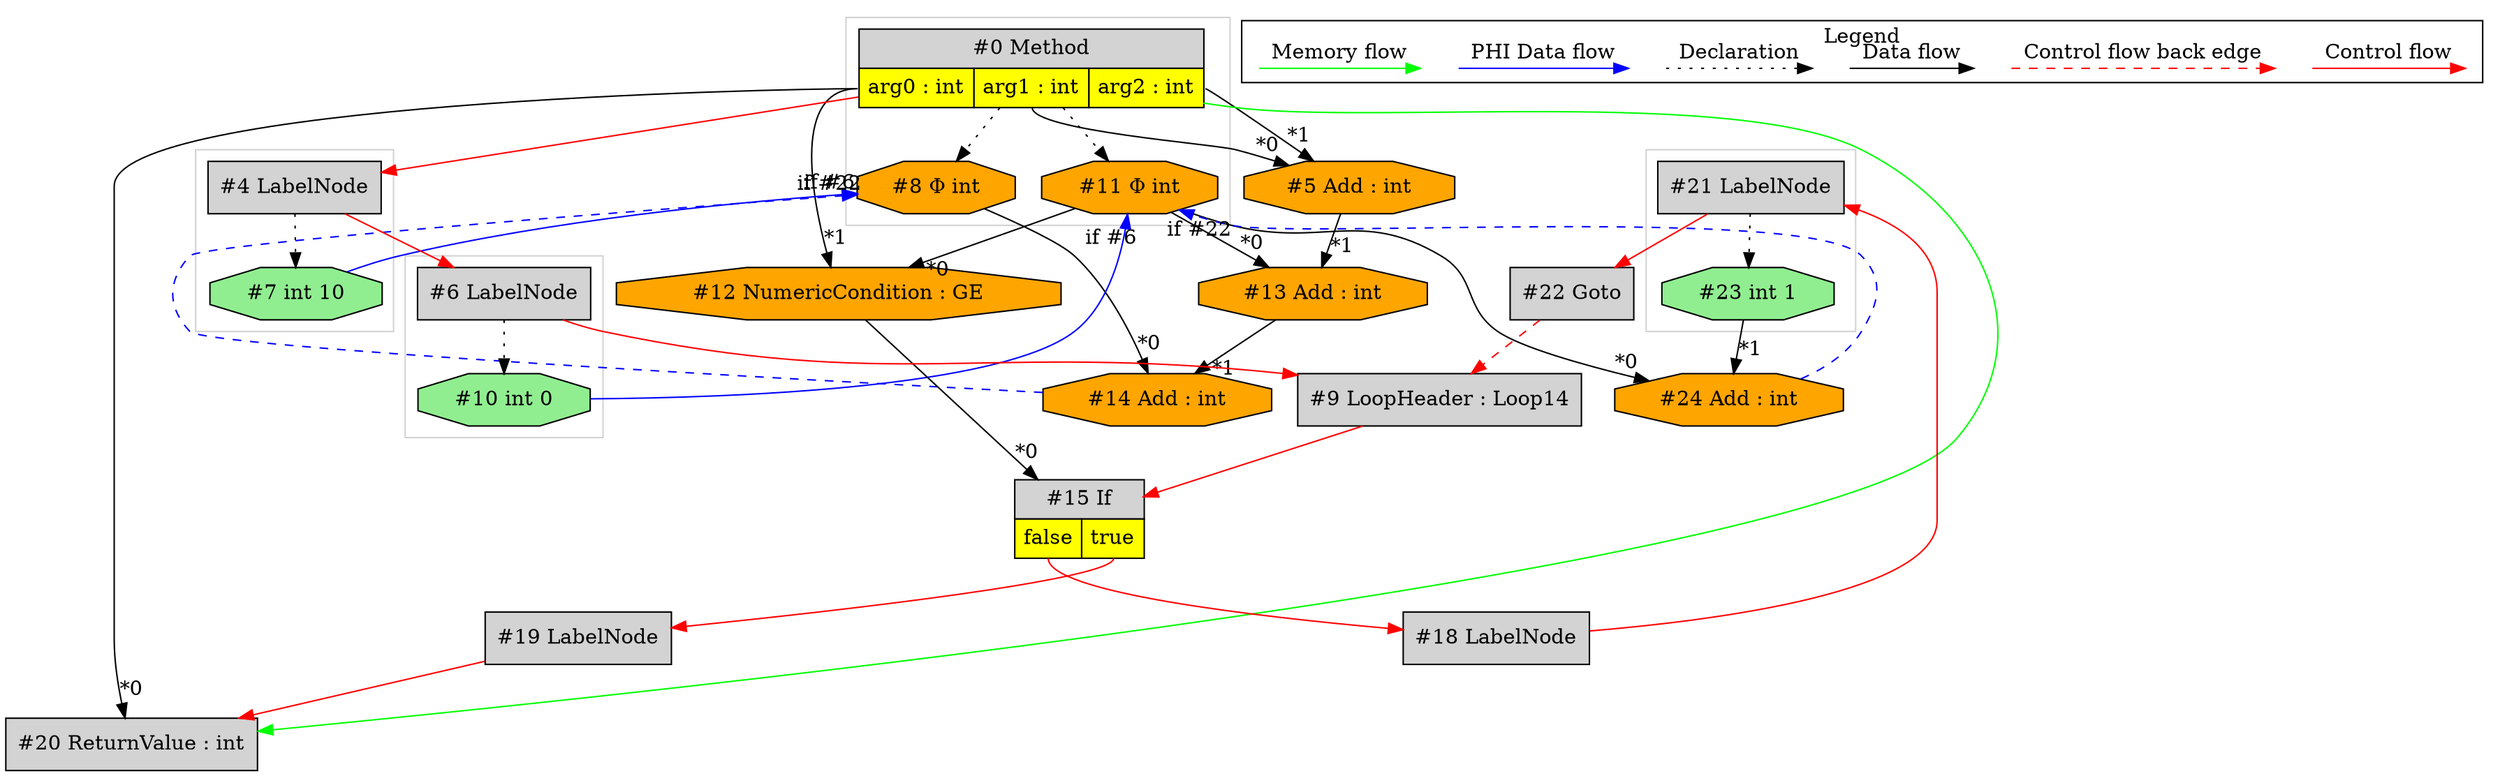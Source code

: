 digraph {
 ordering="in";
 node0[margin="0", label=<<table border="0" cellborder="1" cellspacing="0" cellpadding="5"><tr><td colspan="3">#0 Method</td></tr><tr><td port="prj2" bgcolor="yellow">arg0 : int</td><td port="prj3" bgcolor="yellow">arg1 : int</td><td port="prj1" bgcolor="yellow">arg2 : int</td></tr></table>>,shape=none, fillcolor=lightgrey, style=filled];
 node8[label="#8 Φ int",shape=octagon, fillcolor=orange, style=filled];
 node0 -> node8[style=dotted];
 node7 -> node8[headlabel="if #6", labeldistance=2, color=blue, constraint=false];
 node14 -> node8[headlabel="if #22", labeldistance=2, color=blue, constraint=false, style=dashed];
 node14[label="#14 Add : int",shape=octagon, fillcolor=orange, style=filled];
 node8 -> node14[headlabel="*0", labeldistance=2];
 node13 -> node14[headlabel="*1", labeldistance=2];
 node13[label="#13 Add : int",shape=octagon, fillcolor=orange, style=filled];
 node11 -> node13[headlabel="*0", labeldistance=2];
 node5 -> node13[headlabel="*1", labeldistance=2];
 node5[label="#5 Add : int",shape=octagon, fillcolor=orange, style=filled];
 node0:prj3 -> node5[headlabel="*0", labeldistance=2];
 node0:prj1 -> node5[headlabel="*1", labeldistance=2];
 node11[label="#11 Φ int",shape=octagon, fillcolor=orange, style=filled];
 node0 -> node11[style=dotted];
 node10 -> node11[headlabel="if #6", labeldistance=2, color=blue, constraint=false];
 node24 -> node11[headlabel="if #22", labeldistance=2, color=blue, constraint=false, style=dashed];
 node24[label="#24 Add : int",shape=octagon, fillcolor=orange, style=filled];
 node11 -> node24[headlabel="*0", labeldistance=2];
 node23 -> node24[headlabel="*1", labeldistance=2];
 node23[label="#23 int 1",shape=octagon, fillcolor=lightgreen, style=filled];
 node21 -> node23[style=dotted];
 node21[label="#21 LabelNode",shape=box, fillcolor=lightgrey, style=filled];
 node18 -> node21[labeldistance=2, color=red, fontcolor=red];
 node18[label="#18 LabelNode",shape=box, fillcolor=lightgrey, style=filled];
 node15:prj16 -> node18[labeldistance=2, color=red, fontcolor=red];
 node15[margin="0", label=<<table border="0" cellborder="1" cellspacing="0" cellpadding="5"><tr><td colspan="2">#15 If</td></tr><tr><td port="prj16" bgcolor="yellow">false</td><td port="prj17" bgcolor="yellow">true</td></tr></table>>,shape=none, fillcolor=lightgrey, style=filled];
 node12 -> node15[headlabel="*0", labeldistance=2];
 node9 -> node15[labeldistance=2, color=red, fontcolor=red];
 node9[label="#9 LoopHeader : Loop14",shape=box, fillcolor=lightgrey, style=filled];
 node6 -> node9[labeldistance=2, color=red, fontcolor=red];
 node22 -> node9[labeldistance=2, color=red, fontcolor=red, style=dashed];
 node22[label="#22 Goto",shape=box, fillcolor=lightgrey, style=filled];
 node21 -> node22[labeldistance=2, color=red, fontcolor=red];
 node6[label="#6 LabelNode",shape=box, fillcolor=lightgrey, style=filled];
 node4 -> node6[labeldistance=2, color=red, fontcolor=red];
 node4[label="#4 LabelNode",shape=box, fillcolor=lightgrey, style=filled];
 node0 -> node4[labeldistance=2, color=red, fontcolor=red];
 node7[label="#7 int 10",shape=octagon, fillcolor=lightgreen, style=filled];
 node4 -> node7[style=dotted];
 node10[label="#10 int 0",shape=octagon, fillcolor=lightgreen, style=filled];
 node6 -> node10[style=dotted];
 node12[label="#12 NumericCondition : GE",shape=octagon, fillcolor=orange, style=filled];
 node11 -> node12[headlabel="*0", labeldistance=2];
 node0:prj2 -> node12[headlabel="*1", labeldistance=2];
 node20[label="#20 ReturnValue : int",shape=box, fillcolor=lightgrey, style=filled];
 node0:prj2 -> node20[headlabel="*0", labeldistance=2];
 node19 -> node20[labeldistance=2, color=red, fontcolor=red];
 node0 -> node20[labeldistance=2, color=green, constraint=false];
 node19[label="#19 LabelNode",shape=box, fillcolor=lightgrey, style=filled];
 node15:prj17 -> node19[labeldistance=2, color=red, fontcolor=red];
 subgraph cluster_0 {
  color=lightgray;
  node0;
  node8;
  node11;
 }
 subgraph cluster_1 {
  color=lightgray;
  node6;
  node10;
 }
 subgraph cluster_2 {
  color=lightgray;
  node4;
  node7;
 }
 subgraph cluster_3 {
  color=lightgray;
  node21;
  node23;
 }
 subgraph cluster_000 {
  label = "Legend";
  node [shape=point]
  {
   rank=same;
   c0 [style = invis];
   c1 [style = invis];
   c2 [style = invis];
   c3 [style = invis];
   d0 [style = invis];
   d1 [style = invis];
   d2 [style = invis];
   d3 [style = invis];
   d4 [style = invis];
   d5 [style = invis];
   d6 [style = invis];
   d7 [style = invis];
  }
  c0 -> c1 [label="Control flow", style=solid, color=red]
  c2 -> c3 [label="Control flow back edge", style=dashed, color=red]
  d0 -> d1 [label="Data flow"]
  d2 -> d3 [label="Declaration", style=dotted]
  d4 -> d5 [label="PHI Data flow", color=blue]
  d6 -> d7 [label="Memory flow", color=green]
 }

}
